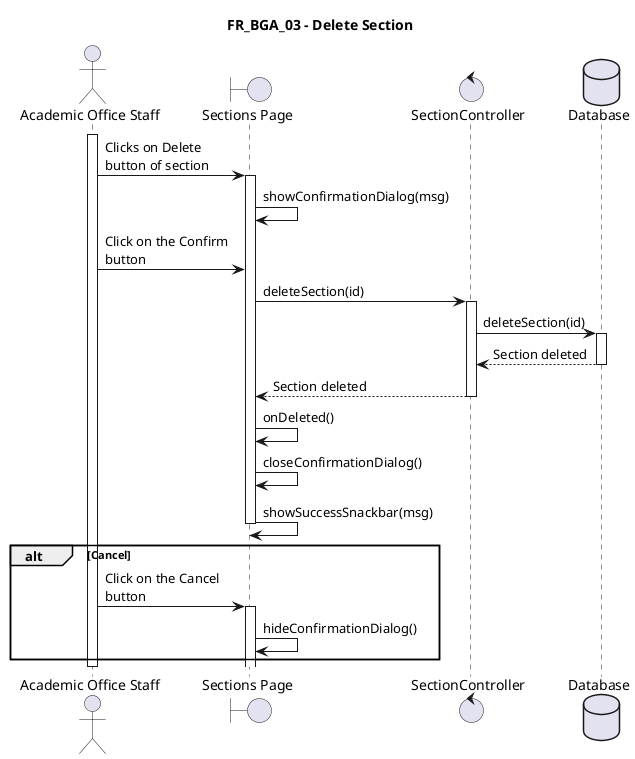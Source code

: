@startuml FR_BGA_03
title FR_BGA_03 - Delete Section
skinparam maxMessageSize 125

actor "Academic Office Staff" as eu
boundary "Sections Page" as fe
control "SectionController" as ct
database "Database" as db

activate eu

eu -> fe ++ : Clicks on Delete button of section
fe -> fe : showConfirmationDialog(msg)
eu -> fe : Click on the Confirm button

fe -> ct ++ : deleteSection(id)
ct -> db ++ : deleteSection(id)
db --> ct -- : Section deleted
ct --> fe -- : Section deleted
fe -> fe : onDeleted()
fe -> fe : closeConfirmationDialog()
fe -> fe -- : showSuccessSnackbar(msg)

alt Cancel
    eu -> fe ++ : Click on the Cancel button
    fe -> fe : hideConfirmationDialog()
end



deactivate eu

@enduml